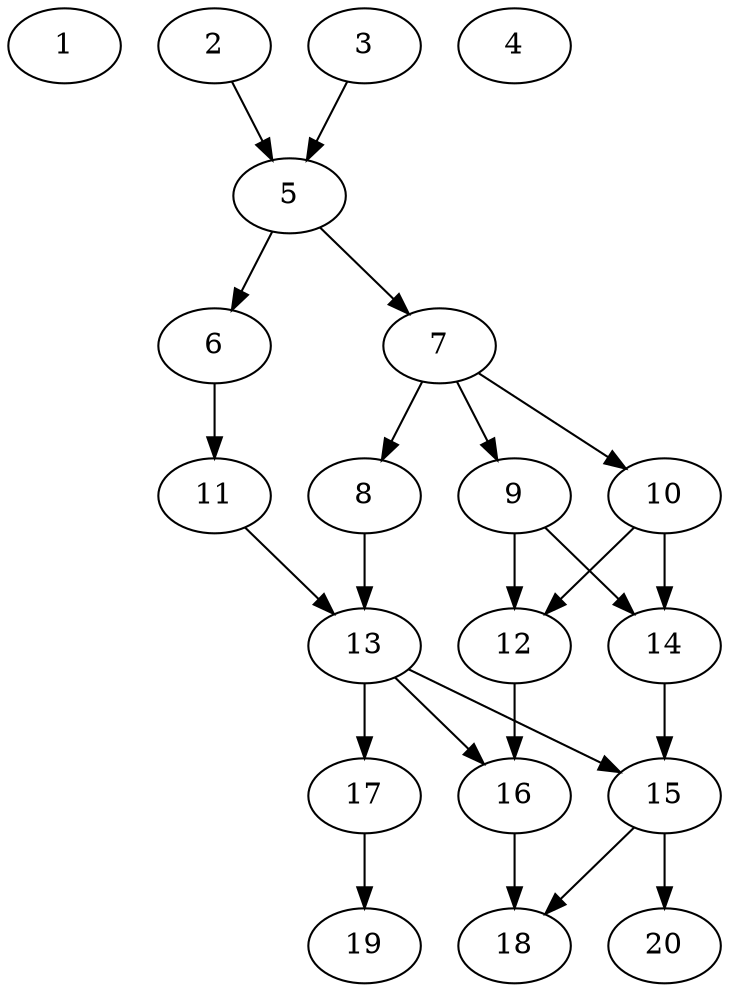 // DAG automatically generated by daggen at Sat Jul 27 15:35:20 2019
// ./daggen --dot -n 20 --ccr 0.3 --fat 0.4 --regular 0.5 --density 0.5 --mindata 5242880 --maxdata 52428800 
digraph G {
  1 [size="160890880", alpha="0.07", expect_size="48267264"] 
  2 [size="75816960", alpha="0.09", expect_size="22745088"] 
  2 -> 5 [size ="22745088"]
  3 [size="162669227", alpha="0.19", expect_size="48800768"] 
  3 -> 5 [size ="48800768"]
  4 [size="167922347", alpha="0.03", expect_size="50376704"] 
  5 [size="138263893", alpha="0.19", expect_size="41479168"] 
  5 -> 6 [size ="41479168"]
  5 -> 7 [size ="41479168"]
  6 [size="21893120", alpha="0.20", expect_size="6567936"] 
  6 -> 11 [size ="6567936"]
  7 [size="108229973", alpha="0.16", expect_size="32468992"] 
  7 -> 8 [size ="32468992"]
  7 -> 9 [size ="32468992"]
  7 -> 10 [size ="32468992"]
  8 [size="116019200", alpha="0.00", expect_size="34805760"] 
  8 -> 13 [size ="34805760"]
  9 [size="104901973", alpha="0.04", expect_size="31470592"] 
  9 -> 12 [size ="31470592"]
  9 -> 14 [size ="31470592"]
  10 [size="78895787", alpha="0.16", expect_size="23668736"] 
  10 -> 12 [size ="23668736"]
  10 -> 14 [size ="23668736"]
  11 [size="162365440", alpha="0.14", expect_size="48709632"] 
  11 -> 13 [size ="48709632"]
  12 [size="62818987", alpha="0.00", expect_size="18845696"] 
  12 -> 16 [size ="18845696"]
  13 [size="135396693", alpha="0.06", expect_size="40619008"] 
  13 -> 15 [size ="40619008"]
  13 -> 16 [size ="40619008"]
  13 -> 17 [size ="40619008"]
  14 [size="124743680", alpha="0.09", expect_size="37423104"] 
  14 -> 15 [size ="37423104"]
  15 [size="147288747", alpha="0.12", expect_size="44186624"] 
  15 -> 18 [size ="44186624"]
  15 -> 20 [size ="44186624"]
  16 [size="140861440", alpha="0.11", expect_size="42258432"] 
  16 -> 18 [size ="42258432"]
  17 [size="140741973", alpha="0.02", expect_size="42222592"] 
  17 -> 19 [size ="42222592"]
  18 [size="111476053", alpha="0.00", expect_size="33442816"] 
  19 [size="114394453", alpha="0.19", expect_size="34318336"] 
  20 [size="144274773", alpha="0.09", expect_size="43282432"] 
}
